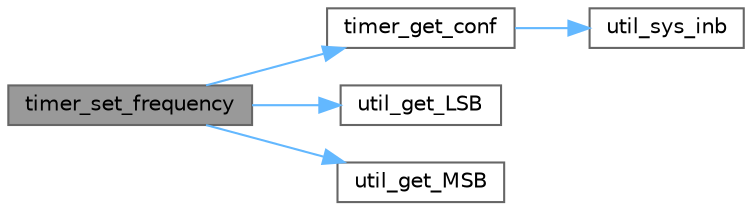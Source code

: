 digraph "timer_set_frequency"
{
 // LATEX_PDF_SIZE
  bgcolor="transparent";
  edge [fontname=Helvetica,fontsize=10,labelfontname=Helvetica,labelfontsize=10];
  node [fontname=Helvetica,fontsize=10,shape=box,height=0.2,width=0.4];
  rankdir="LR";
  Node1 [label="timer_set_frequency",height=0.2,width=0.4,color="gray40", fillcolor="grey60", style="filled", fontcolor="black",tooltip="Changes the operating frequency of a timer."];
  Node1 -> Node2 [color="steelblue1",style="solid"];
  Node2 [label="timer_get_conf",height=0.2,width=0.4,color="grey40", fillcolor="white", style="filled",URL="$group__timer.html#ga703c60b40c8c49607d6ecb6fef82d27a",tooltip="Reads the input timer configuration (status) via read-back command."];
  Node2 -> Node3 [color="steelblue1",style="solid"];
  Node3 [label="util_sys_inb",height=0.2,width=0.4,color="grey40", fillcolor="white", style="filled",URL="$utils_8c.html#a79a031a8611f5b2d6afa4158e92b0fb4",tooltip=" "];
  Node1 -> Node4 [color="steelblue1",style="solid"];
  Node4 [label="util_get_LSB",height=0.2,width=0.4,color="grey40", fillcolor="white", style="filled",URL="$utils_8c.html#a81621440b3d65680979425e39aa8c789",tooltip=" "];
  Node1 -> Node5 [color="steelblue1",style="solid"];
  Node5 [label="util_get_MSB",height=0.2,width=0.4,color="grey40", fillcolor="white", style="filled",URL="$utils_8c.html#a6a880076cd2ec468834438b6e0c58836",tooltip=" "];
}
